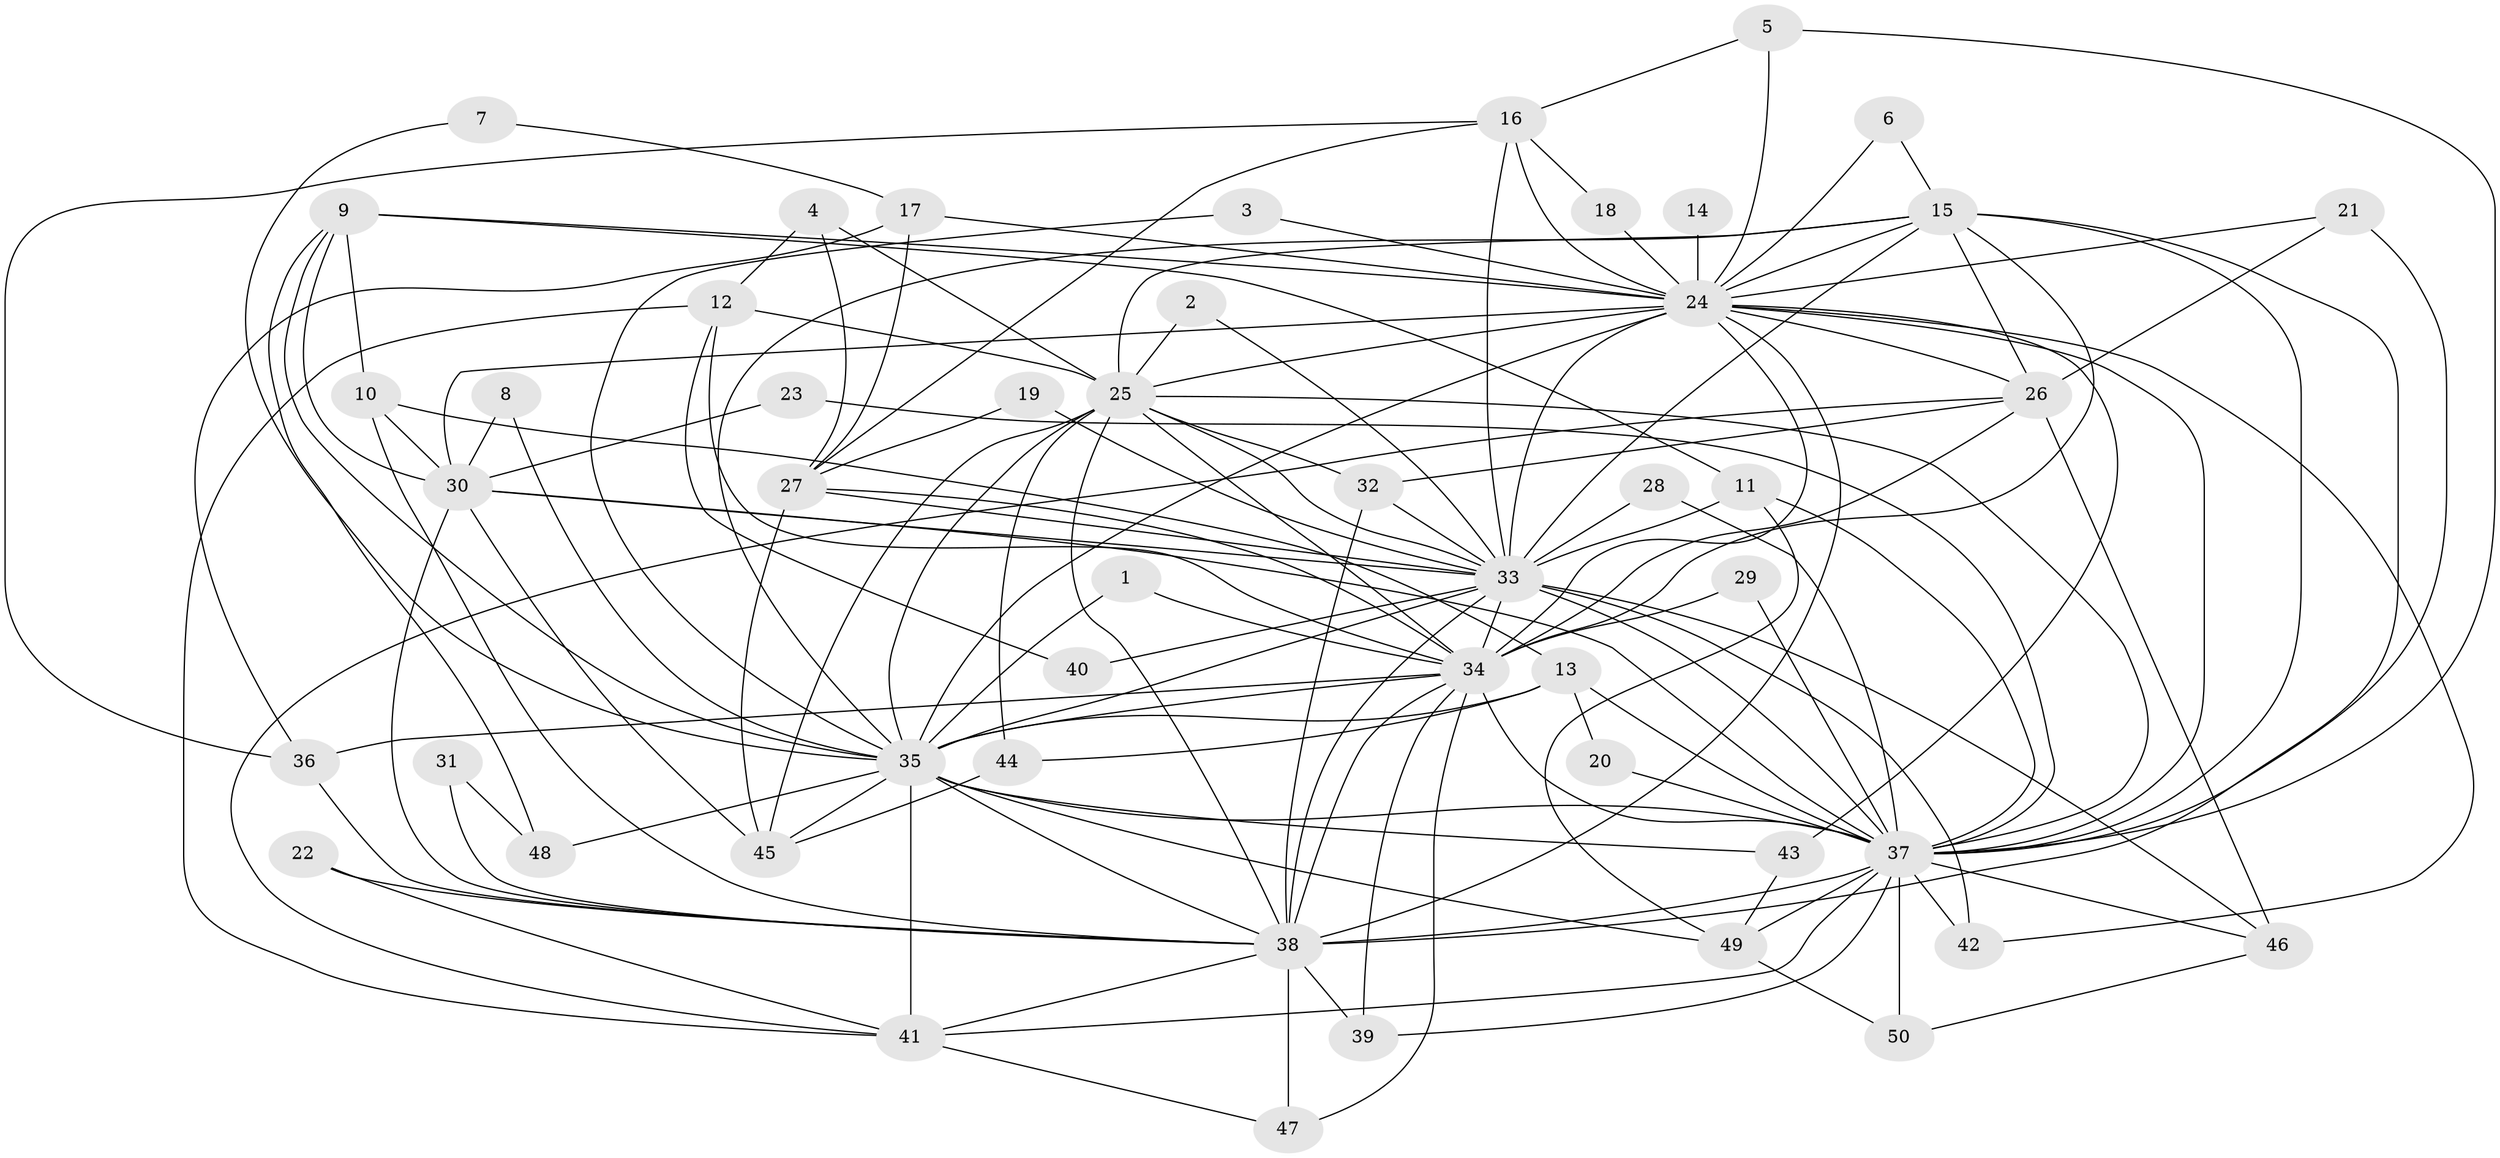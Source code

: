 // original degree distribution, {16: 0.010101010101010102, 21: 0.030303030303030304, 26: 0.010101010101010102, 17: 0.020202020202020204, 19: 0.020202020202020204, 14: 0.010101010101010102, 4: 0.1111111111111111, 2: 0.47474747474747475, 3: 0.23232323232323232, 7: 0.030303030303030304, 5: 0.030303030303030304, 6: 0.020202020202020204}
// Generated by graph-tools (version 1.1) at 2025/25/03/09/25 03:25:42]
// undirected, 50 vertices, 139 edges
graph export_dot {
graph [start="1"]
  node [color=gray90,style=filled];
  1;
  2;
  3;
  4;
  5;
  6;
  7;
  8;
  9;
  10;
  11;
  12;
  13;
  14;
  15;
  16;
  17;
  18;
  19;
  20;
  21;
  22;
  23;
  24;
  25;
  26;
  27;
  28;
  29;
  30;
  31;
  32;
  33;
  34;
  35;
  36;
  37;
  38;
  39;
  40;
  41;
  42;
  43;
  44;
  45;
  46;
  47;
  48;
  49;
  50;
  1 -- 34 [weight=1.0];
  1 -- 35 [weight=1.0];
  2 -- 25 [weight=1.0];
  2 -- 33 [weight=1.0];
  3 -- 24 [weight=1.0];
  3 -- 35 [weight=1.0];
  4 -- 12 [weight=1.0];
  4 -- 25 [weight=1.0];
  4 -- 27 [weight=1.0];
  5 -- 16 [weight=1.0];
  5 -- 24 [weight=1.0];
  5 -- 37 [weight=1.0];
  6 -- 15 [weight=1.0];
  6 -- 24 [weight=1.0];
  7 -- 17 [weight=1.0];
  7 -- 35 [weight=1.0];
  8 -- 30 [weight=1.0];
  8 -- 35 [weight=1.0];
  9 -- 10 [weight=1.0];
  9 -- 11 [weight=1.0];
  9 -- 24 [weight=2.0];
  9 -- 30 [weight=1.0];
  9 -- 35 [weight=1.0];
  9 -- 48 [weight=1.0];
  10 -- 13 [weight=1.0];
  10 -- 30 [weight=1.0];
  10 -- 38 [weight=1.0];
  11 -- 33 [weight=1.0];
  11 -- 37 [weight=1.0];
  11 -- 49 [weight=1.0];
  12 -- 25 [weight=1.0];
  12 -- 34 [weight=1.0];
  12 -- 40 [weight=1.0];
  12 -- 41 [weight=1.0];
  13 -- 20 [weight=1.0];
  13 -- 35 [weight=1.0];
  13 -- 37 [weight=1.0];
  13 -- 44 [weight=1.0];
  14 -- 24 [weight=1.0];
  15 -- 24 [weight=3.0];
  15 -- 25 [weight=1.0];
  15 -- 26 [weight=1.0];
  15 -- 33 [weight=1.0];
  15 -- 34 [weight=1.0];
  15 -- 35 [weight=1.0];
  15 -- 37 [weight=3.0];
  15 -- 38 [weight=2.0];
  16 -- 18 [weight=1.0];
  16 -- 24 [weight=1.0];
  16 -- 27 [weight=1.0];
  16 -- 33 [weight=1.0];
  16 -- 36 [weight=1.0];
  17 -- 24 [weight=2.0];
  17 -- 27 [weight=1.0];
  17 -- 36 [weight=1.0];
  18 -- 24 [weight=1.0];
  19 -- 27 [weight=1.0];
  19 -- 33 [weight=1.0];
  20 -- 37 [weight=1.0];
  21 -- 24 [weight=1.0];
  21 -- 26 [weight=1.0];
  21 -- 37 [weight=1.0];
  22 -- 38 [weight=1.0];
  22 -- 41 [weight=1.0];
  23 -- 30 [weight=1.0];
  23 -- 37 [weight=1.0];
  24 -- 25 [weight=2.0];
  24 -- 26 [weight=1.0];
  24 -- 30 [weight=1.0];
  24 -- 33 [weight=2.0];
  24 -- 34 [weight=2.0];
  24 -- 35 [weight=3.0];
  24 -- 37 [weight=5.0];
  24 -- 38 [weight=2.0];
  24 -- 42 [weight=1.0];
  24 -- 43 [weight=1.0];
  25 -- 32 [weight=1.0];
  25 -- 33 [weight=1.0];
  25 -- 34 [weight=1.0];
  25 -- 35 [weight=3.0];
  25 -- 37 [weight=2.0];
  25 -- 38 [weight=1.0];
  25 -- 44 [weight=1.0];
  25 -- 45 [weight=1.0];
  26 -- 32 [weight=1.0];
  26 -- 34 [weight=1.0];
  26 -- 41 [weight=1.0];
  26 -- 46 [weight=1.0];
  27 -- 33 [weight=2.0];
  27 -- 34 [weight=1.0];
  27 -- 45 [weight=1.0];
  28 -- 33 [weight=1.0];
  28 -- 37 [weight=1.0];
  29 -- 34 [weight=1.0];
  29 -- 37 [weight=1.0];
  30 -- 33 [weight=1.0];
  30 -- 37 [weight=1.0];
  30 -- 38 [weight=1.0];
  30 -- 45 [weight=1.0];
  31 -- 38 [weight=1.0];
  31 -- 48 [weight=1.0];
  32 -- 33 [weight=1.0];
  32 -- 38 [weight=1.0];
  33 -- 34 [weight=3.0];
  33 -- 35 [weight=1.0];
  33 -- 37 [weight=3.0];
  33 -- 38 [weight=2.0];
  33 -- 40 [weight=1.0];
  33 -- 42 [weight=1.0];
  33 -- 46 [weight=1.0];
  34 -- 35 [weight=1.0];
  34 -- 36 [weight=1.0];
  34 -- 37 [weight=2.0];
  34 -- 38 [weight=1.0];
  34 -- 39 [weight=1.0];
  34 -- 47 [weight=1.0];
  35 -- 37 [weight=2.0];
  35 -- 38 [weight=1.0];
  35 -- 41 [weight=1.0];
  35 -- 43 [weight=1.0];
  35 -- 45 [weight=1.0];
  35 -- 48 [weight=1.0];
  35 -- 49 [weight=1.0];
  36 -- 38 [weight=1.0];
  37 -- 38 [weight=2.0];
  37 -- 39 [weight=1.0];
  37 -- 41 [weight=1.0];
  37 -- 42 [weight=1.0];
  37 -- 46 [weight=1.0];
  37 -- 49 [weight=1.0];
  37 -- 50 [weight=1.0];
  38 -- 39 [weight=1.0];
  38 -- 41 [weight=1.0];
  38 -- 47 [weight=1.0];
  41 -- 47 [weight=1.0];
  43 -- 49 [weight=1.0];
  44 -- 45 [weight=1.0];
  46 -- 50 [weight=1.0];
  49 -- 50 [weight=1.0];
}
